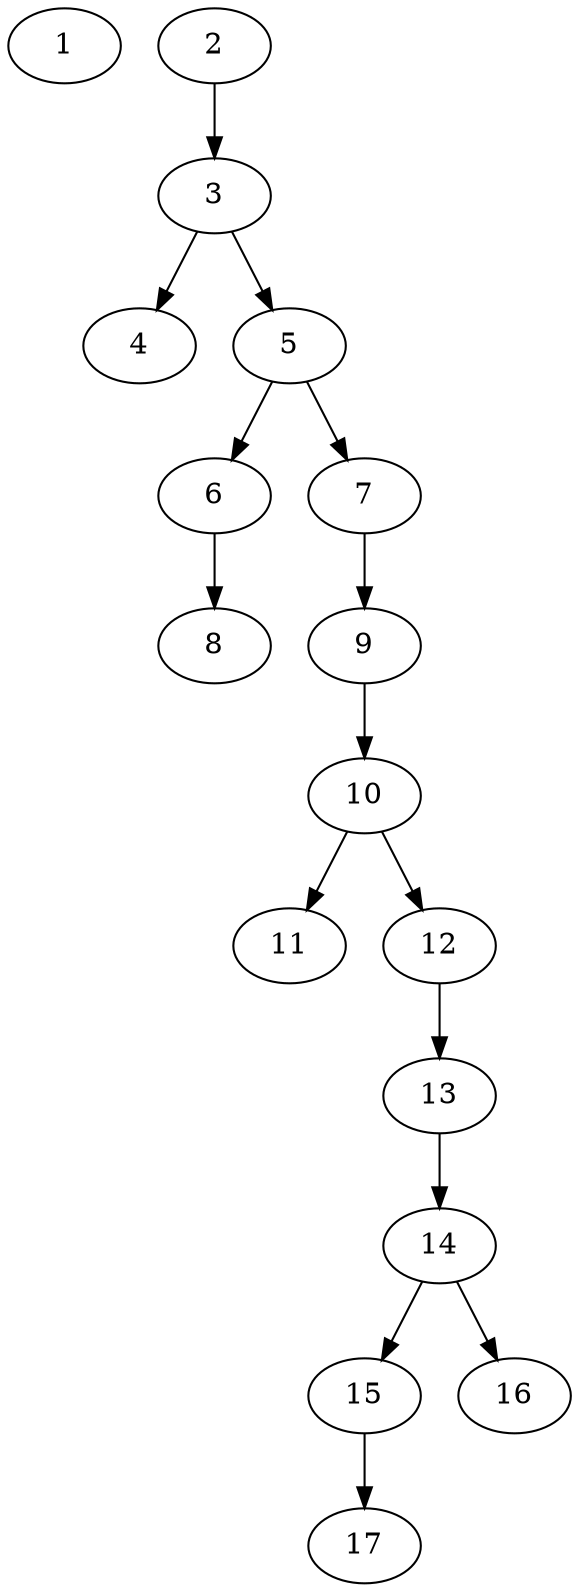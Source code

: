 // DAG (tier=1-easy, mode=compute, n=17, ccr=0.265, fat=0.376, density=0.296, regular=0.752, jump=0.014, mindata=262144, maxdata=2097152)
// DAG automatically generated by daggen at Sun Aug 24 16:33:32 2025
// /home/ermia/Project/Environments/daggen/bin/daggen --dot --ccr 0.265 --fat 0.376 --regular 0.752 --density 0.296 --jump 0.014 --mindata 262144 --maxdata 2097152 -n 17 
digraph G {
  1 [size="817169601321238528", alpha="0.01", expect_size="408584800660619264"]
  2 [size="607318343199752192", alpha="0.05", expect_size="303659171599876096"]
  2 -> 3 [size ="5737212280832"]
  3 [size="22607190800134", alpha="0.00", expect_size="11303595400067"]
  3 -> 4 [size ="1256353431552"]
  3 -> 5 [size ="1256353431552"]
  4 [size="969788959943299", alpha="0.20", expect_size="484894479971649"]
  5 [size="142368050650713", alpha="0.03", expect_size="71184025325356"]
  5 -> 6 [size ="3799443832832"]
  5 -> 7 [size ="3799443832832"]
  6 [size="387560806360809472", alpha="0.19", expect_size="193780403180404736"]
  6 -> 8 [size ="4252554493952"]
  7 [size="357744210700800", alpha="0.20", expect_size="178872105350400"]
  7 -> 9 [size ="12732430548992"]
  8 [size="415464522169120", alpha="0.02", expect_size="207732261084560"]
  9 [size="10114304213587138", alpha="0.17", expect_size="5057152106793569"]
  9 -> 10 [size ="12856749719552"]
  10 [size="70277290365288448", alpha="0.03", expect_size="35138645182644224"]
  10 -> 11 [size ="1362385436672"]
  10 -> 12 [size ="1362385436672"]
  11 [size="1292357651408300", alpha="0.15", expect_size="646178825704150"]
  12 [size="1432809331143234", alpha="0.08", expect_size="716404665571617"]
  12 -> 13 [size ="2224868556800"]
  13 [size="425403817539912", alpha="0.19", expect_size="212701908769956"]
  13 -> 14 [size ="18498768076800"]
  14 [size="1272598354985451", alpha="0.10", expect_size="636299177492725"]
  14 -> 15 [size ="31020476792832"]
  14 -> 16 [size ="31020476792832"]
  15 [size="47354243140519784", alpha="0.14", expect_size="23677121570259892"]
  15 -> 17 [size ="32061469491200"]
  16 [size="37134084603450008", alpha="0.05", expect_size="18567042301725004"]
  17 [size="1889510911485299", alpha="0.00", expect_size="944755455742649"]
}